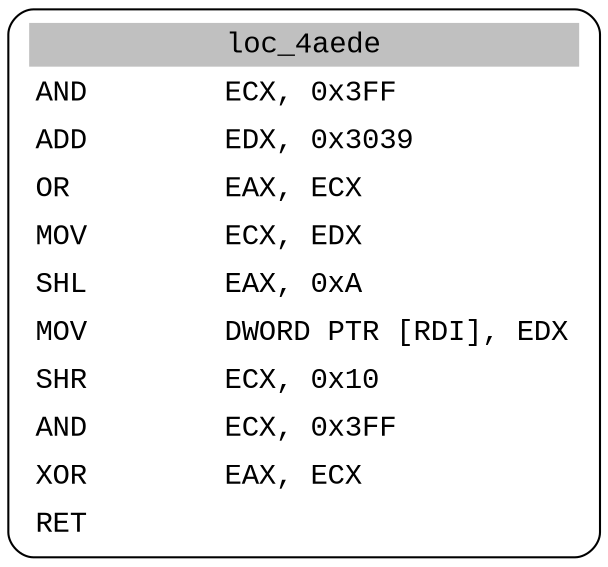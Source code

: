 digraph asm_graph {
1941 [
shape="Mrecord" fontname="Courier New"label =<<table border="0" cellborder="0" cellpadding="3"><tr><td align="center" colspan="2" bgcolor="grey">loc_4aede</td></tr><tr><td align="left">AND        ECX, 0x3FF</td></tr><tr><td align="left">ADD        EDX, 0x3039</td></tr><tr><td align="left">OR         EAX, ECX</td></tr><tr><td align="left">MOV        ECX, EDX</td></tr><tr><td align="left">SHL        EAX, 0xA</td></tr><tr><td align="left">MOV        DWORD PTR [RDI], EDX</td></tr><tr><td align="left">SHR        ECX, 0x10</td></tr><tr><td align="left">AND        ECX, 0x3FF</td></tr><tr><td align="left">XOR        EAX, ECX</td></tr><tr><td align="left">RET        </td></tr></table>> ];
}